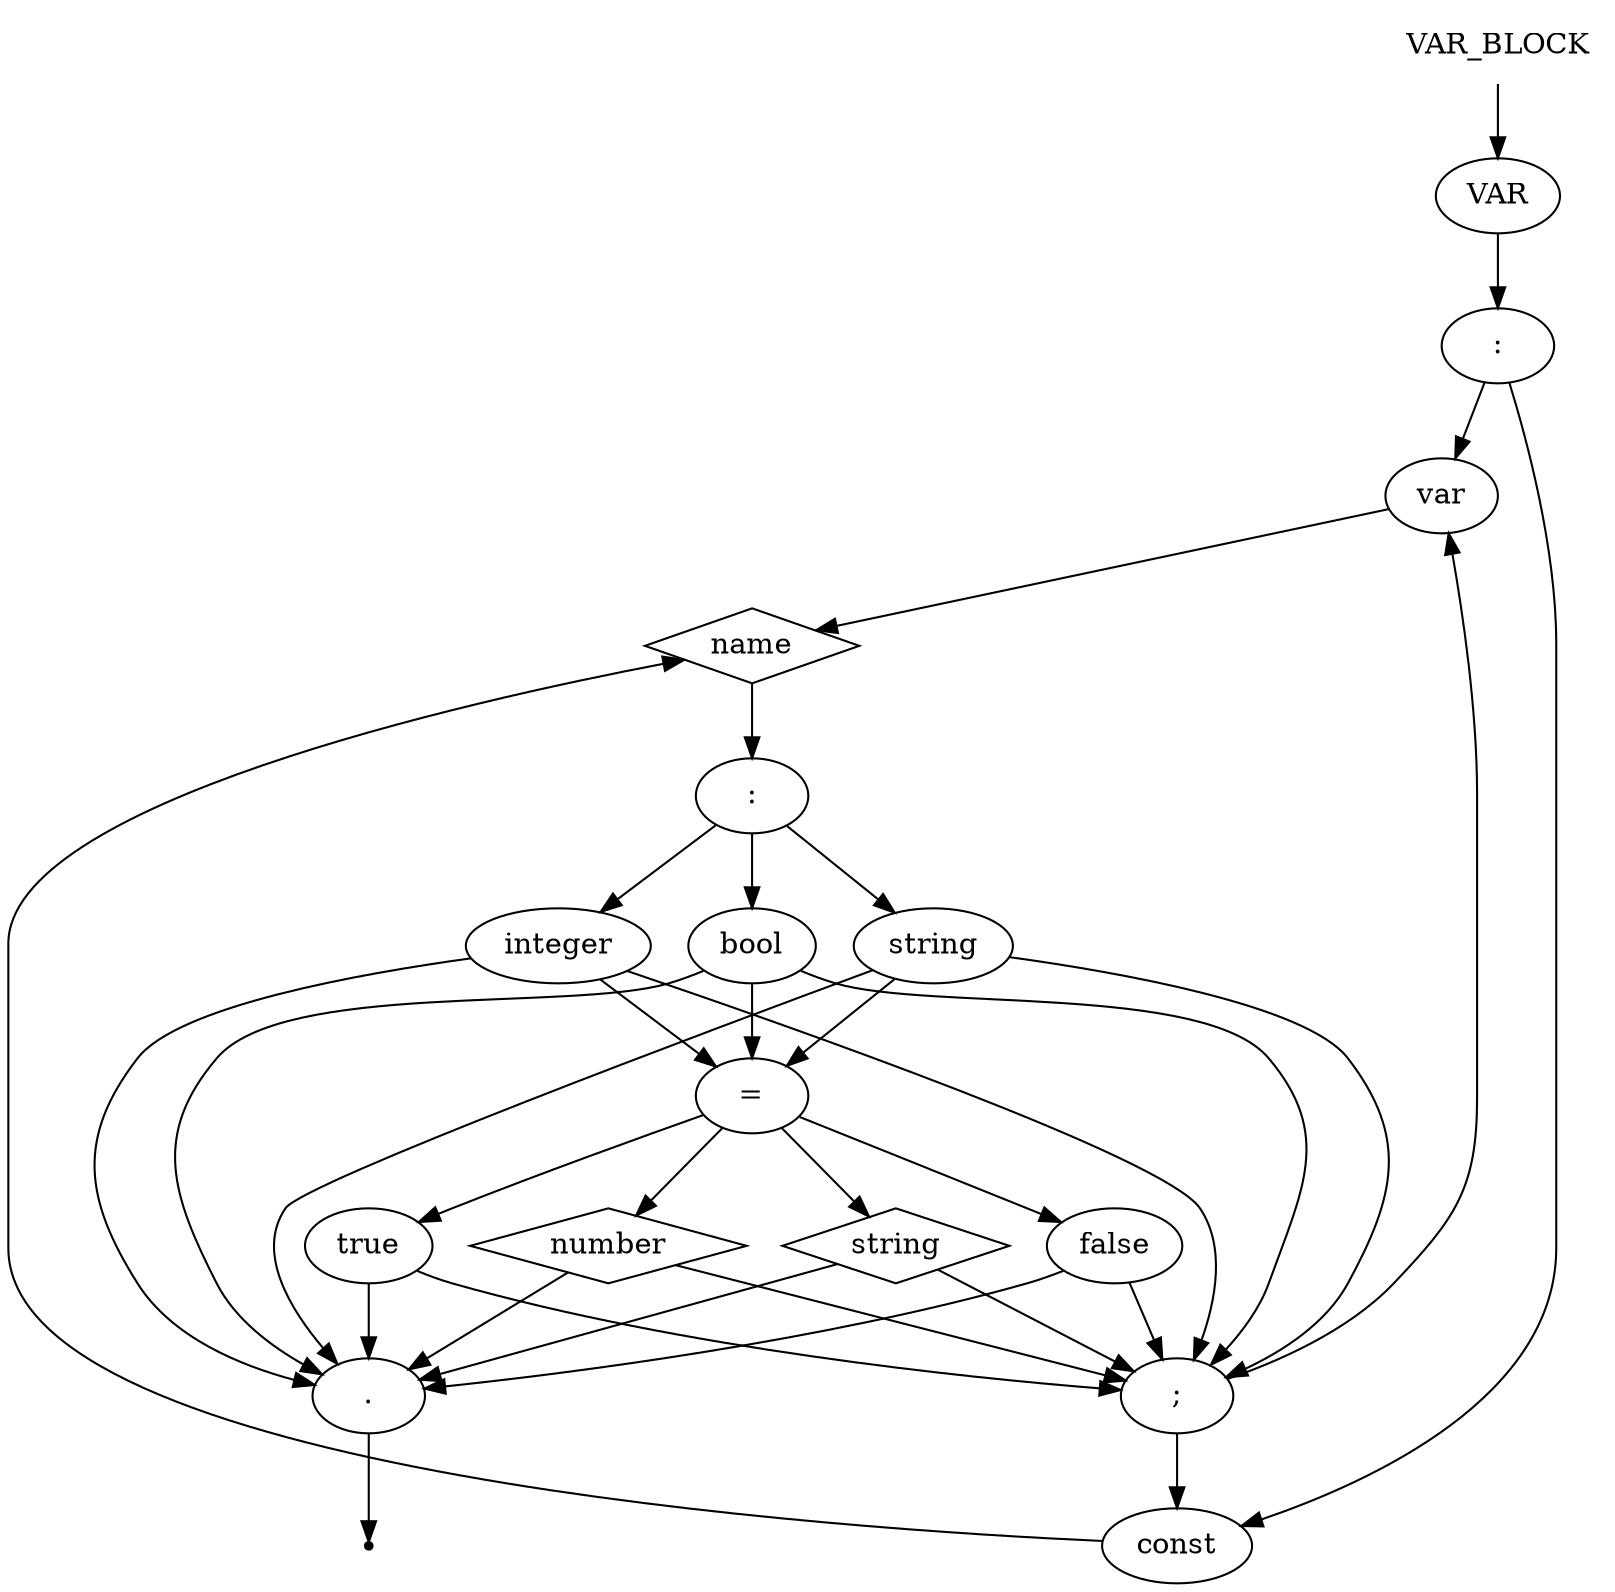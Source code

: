 digraph VAR_BLOCK {
start [label=VAR_BLOCK shape=plaintext]
A [label=VAR shape=oval]
B [label=":" shape=oval]
K [label="var" shape=oval]
L [label="const" shape=oval]
C [label=name shape=diamond]

Q [label=":" shape=oval]
P [label="integer" shape=oval]
M [label="string" shape=oval]
N [label="bool" shape=oval]

D [label="=" shape=oval]
E [label=number shape=diamond]
F [label=string shape=diamond]
I [label="false" shape=oval]
J [label="true" shape=oval]

G [label=";" shape=oval]
H [label="." shape=oval]

end [label="" shape=point]
start -> A
A -> B
B -> K
B -> L
K -> C
L -> C
C -> Q
Q -> P
Q -> M
Q -> N
P -> D
P -> G
P -> H
D -> E
D -> F
D -> I
D -> J

M -> D
M -> G
M -> H

N -> D
N -> G
N -> H

E -> G
E -> H

F -> G
F -> H

I -> G
I -> H

J -> G
J -> H

G -> K
G -> L
H -> end

}